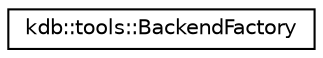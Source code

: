 digraph "Graphical Class Hierarchy"
{
  edge [fontname="Helvetica",fontsize="10",labelfontname="Helvetica",labelfontsize="10"];
  node [fontname="Helvetica",fontsize="10",shape=record];
  rankdir="LR";
  Node0 [label="kdb::tools::BackendFactory",height=0.2,width=0.4,color="black", fillcolor="white", style="filled",URL="$classkdb_1_1tools_1_1BackendFactory.html",tooltip="Factory for MountBackendInterface. "];
}
